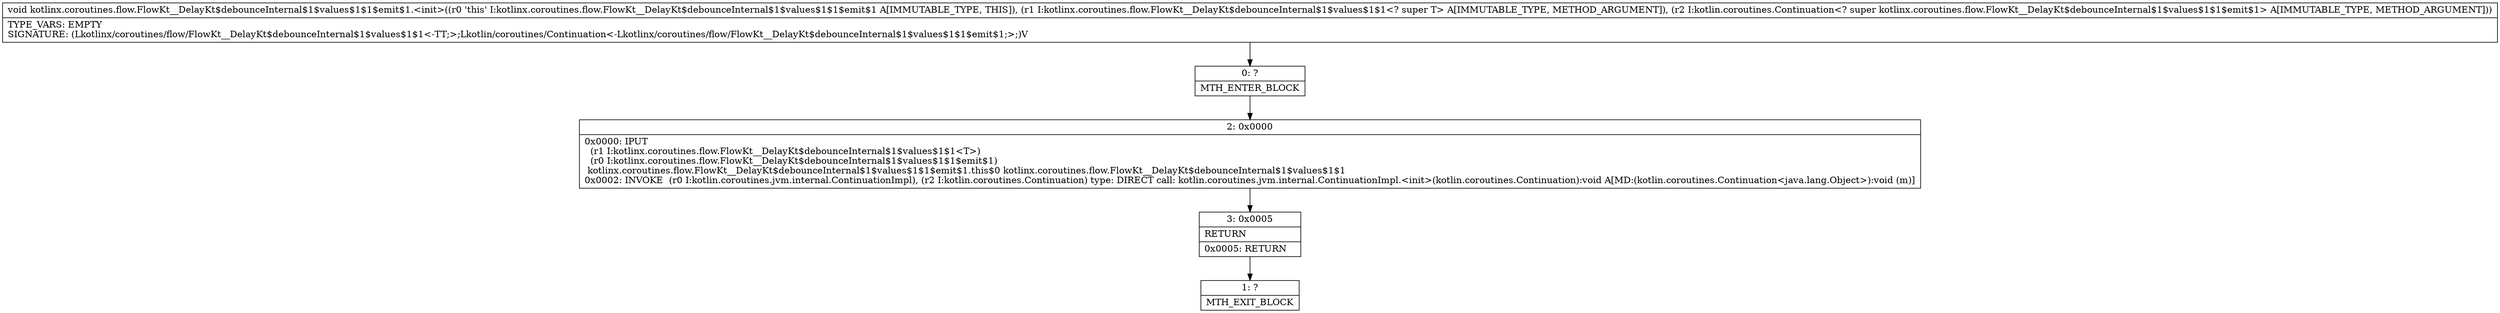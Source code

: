 digraph "CFG forkotlinx.coroutines.flow.FlowKt__DelayKt$debounceInternal$1$values$1$1$emit$1.\<init\>(Lkotlinx\/coroutines\/flow\/FlowKt__DelayKt$debounceInternal$1$values$1$1;Lkotlin\/coroutines\/Continuation;)V" {
Node_0 [shape=record,label="{0\:\ ?|MTH_ENTER_BLOCK\l}"];
Node_2 [shape=record,label="{2\:\ 0x0000|0x0000: IPUT  \l  (r1 I:kotlinx.coroutines.flow.FlowKt__DelayKt$debounceInternal$1$values$1$1\<T\>)\l  (r0 I:kotlinx.coroutines.flow.FlowKt__DelayKt$debounceInternal$1$values$1$1$emit$1)\l kotlinx.coroutines.flow.FlowKt__DelayKt$debounceInternal$1$values$1$1$emit$1.this$0 kotlinx.coroutines.flow.FlowKt__DelayKt$debounceInternal$1$values$1$1 \l0x0002: INVOKE  (r0 I:kotlin.coroutines.jvm.internal.ContinuationImpl), (r2 I:kotlin.coroutines.Continuation) type: DIRECT call: kotlin.coroutines.jvm.internal.ContinuationImpl.\<init\>(kotlin.coroutines.Continuation):void A[MD:(kotlin.coroutines.Continuation\<java.lang.Object\>):void (m)]\l}"];
Node_3 [shape=record,label="{3\:\ 0x0005|RETURN\l|0x0005: RETURN   \l}"];
Node_1 [shape=record,label="{1\:\ ?|MTH_EXIT_BLOCK\l}"];
MethodNode[shape=record,label="{void kotlinx.coroutines.flow.FlowKt__DelayKt$debounceInternal$1$values$1$1$emit$1.\<init\>((r0 'this' I:kotlinx.coroutines.flow.FlowKt__DelayKt$debounceInternal$1$values$1$1$emit$1 A[IMMUTABLE_TYPE, THIS]), (r1 I:kotlinx.coroutines.flow.FlowKt__DelayKt$debounceInternal$1$values$1$1\<? super T\> A[IMMUTABLE_TYPE, METHOD_ARGUMENT]), (r2 I:kotlin.coroutines.Continuation\<? super kotlinx.coroutines.flow.FlowKt__DelayKt$debounceInternal$1$values$1$1$emit$1\> A[IMMUTABLE_TYPE, METHOD_ARGUMENT]))  | TYPE_VARS: EMPTY\lSIGNATURE: (Lkotlinx\/coroutines\/flow\/FlowKt__DelayKt$debounceInternal$1$values$1$1\<\-TT;\>;Lkotlin\/coroutines\/Continuation\<\-Lkotlinx\/coroutines\/flow\/FlowKt__DelayKt$debounceInternal$1$values$1$1$emit$1;\>;)V\l}"];
MethodNode -> Node_0;Node_0 -> Node_2;
Node_2 -> Node_3;
Node_3 -> Node_1;
}

